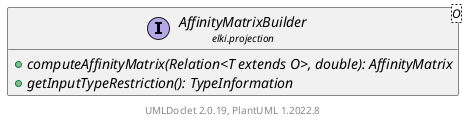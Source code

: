 @startuml
    remove .*\.(Instance|Par|Parameterizer|Factory)$
    set namespaceSeparator none
    hide empty fields
    hide empty methods

    interface "<size:14>AffinityMatrixBuilder\n<size:10>elki.projection" as elki.projection.AffinityMatrixBuilder<O> [[AffinityMatrixBuilder.html]] {
        {abstract} +computeAffinityMatrix(Relation<T extends O>, double): AffinityMatrix
        {abstract} +getInputTypeRestriction(): TypeInformation
    }

    center footer UMLDoclet 2.0.19, PlantUML 1.2022.8
@enduml
